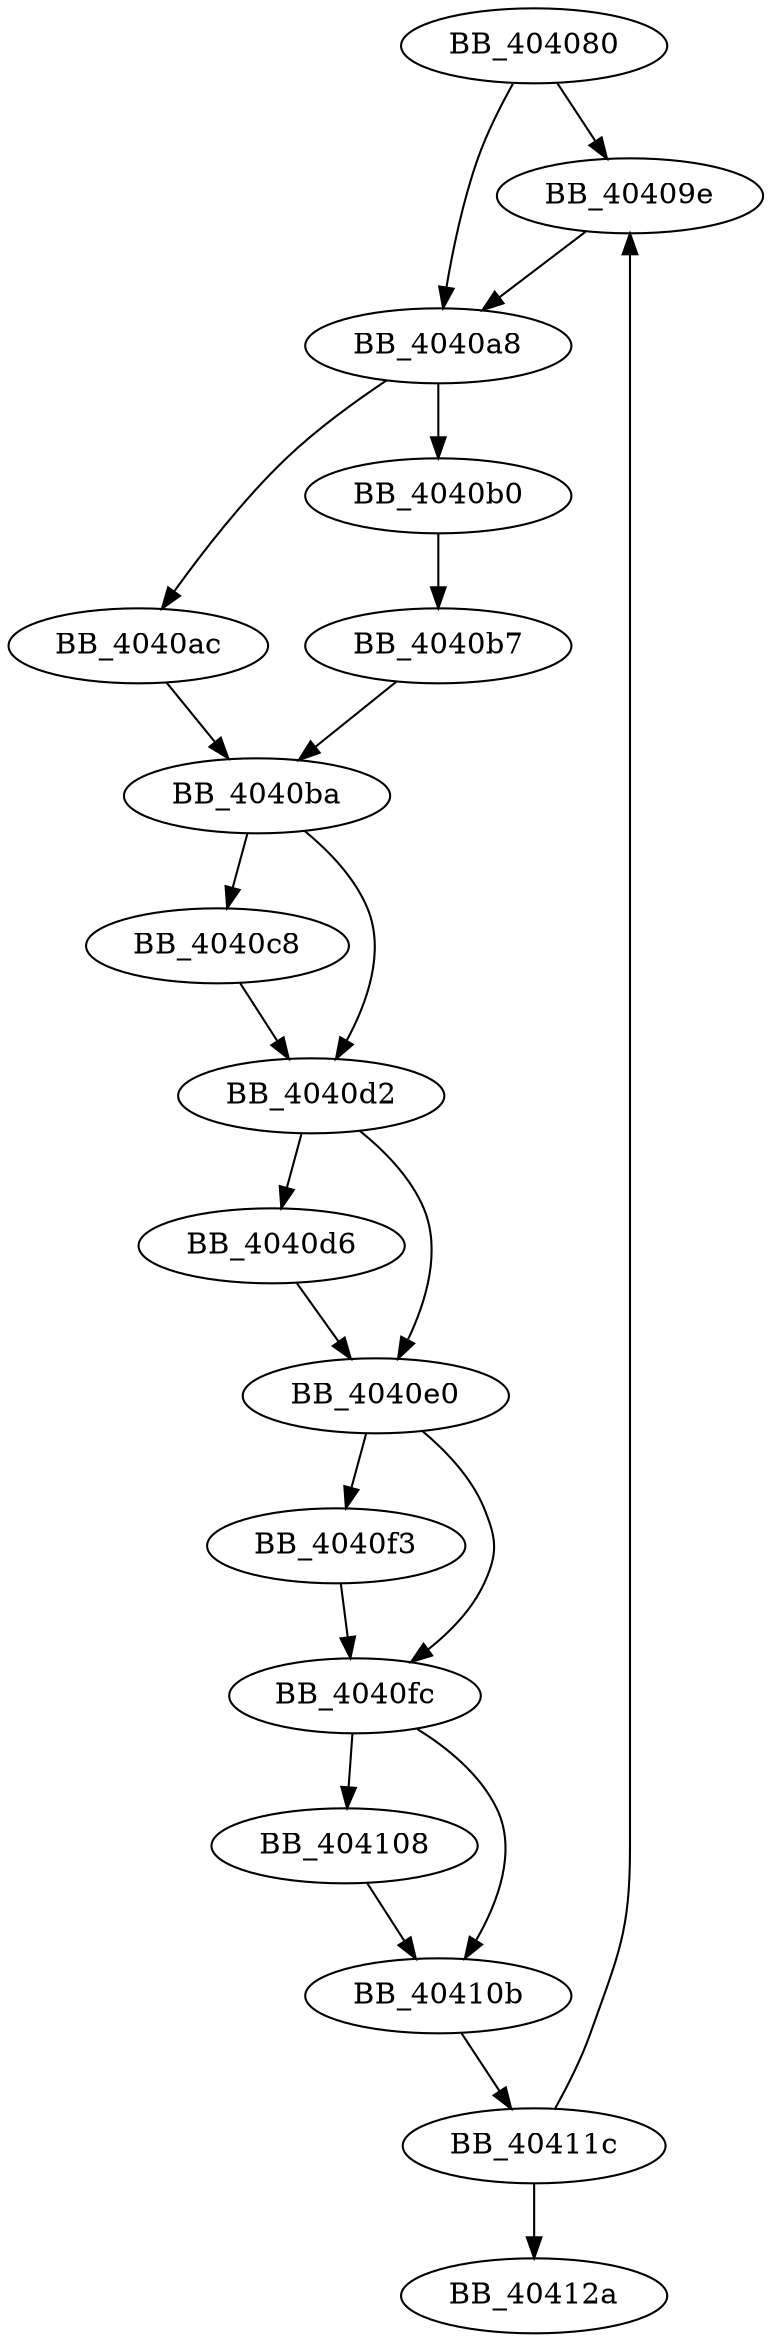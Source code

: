 DiGraph sub_404080{
BB_404080->BB_40409e
BB_404080->BB_4040a8
BB_40409e->BB_4040a8
BB_4040a8->BB_4040ac
BB_4040a8->BB_4040b0
BB_4040ac->BB_4040ba
BB_4040b0->BB_4040b7
BB_4040b7->BB_4040ba
BB_4040ba->BB_4040c8
BB_4040ba->BB_4040d2
BB_4040c8->BB_4040d2
BB_4040d2->BB_4040d6
BB_4040d2->BB_4040e0
BB_4040d6->BB_4040e0
BB_4040e0->BB_4040f3
BB_4040e0->BB_4040fc
BB_4040f3->BB_4040fc
BB_4040fc->BB_404108
BB_4040fc->BB_40410b
BB_404108->BB_40410b
BB_40410b->BB_40411c
BB_40411c->BB_40409e
BB_40411c->BB_40412a
}
